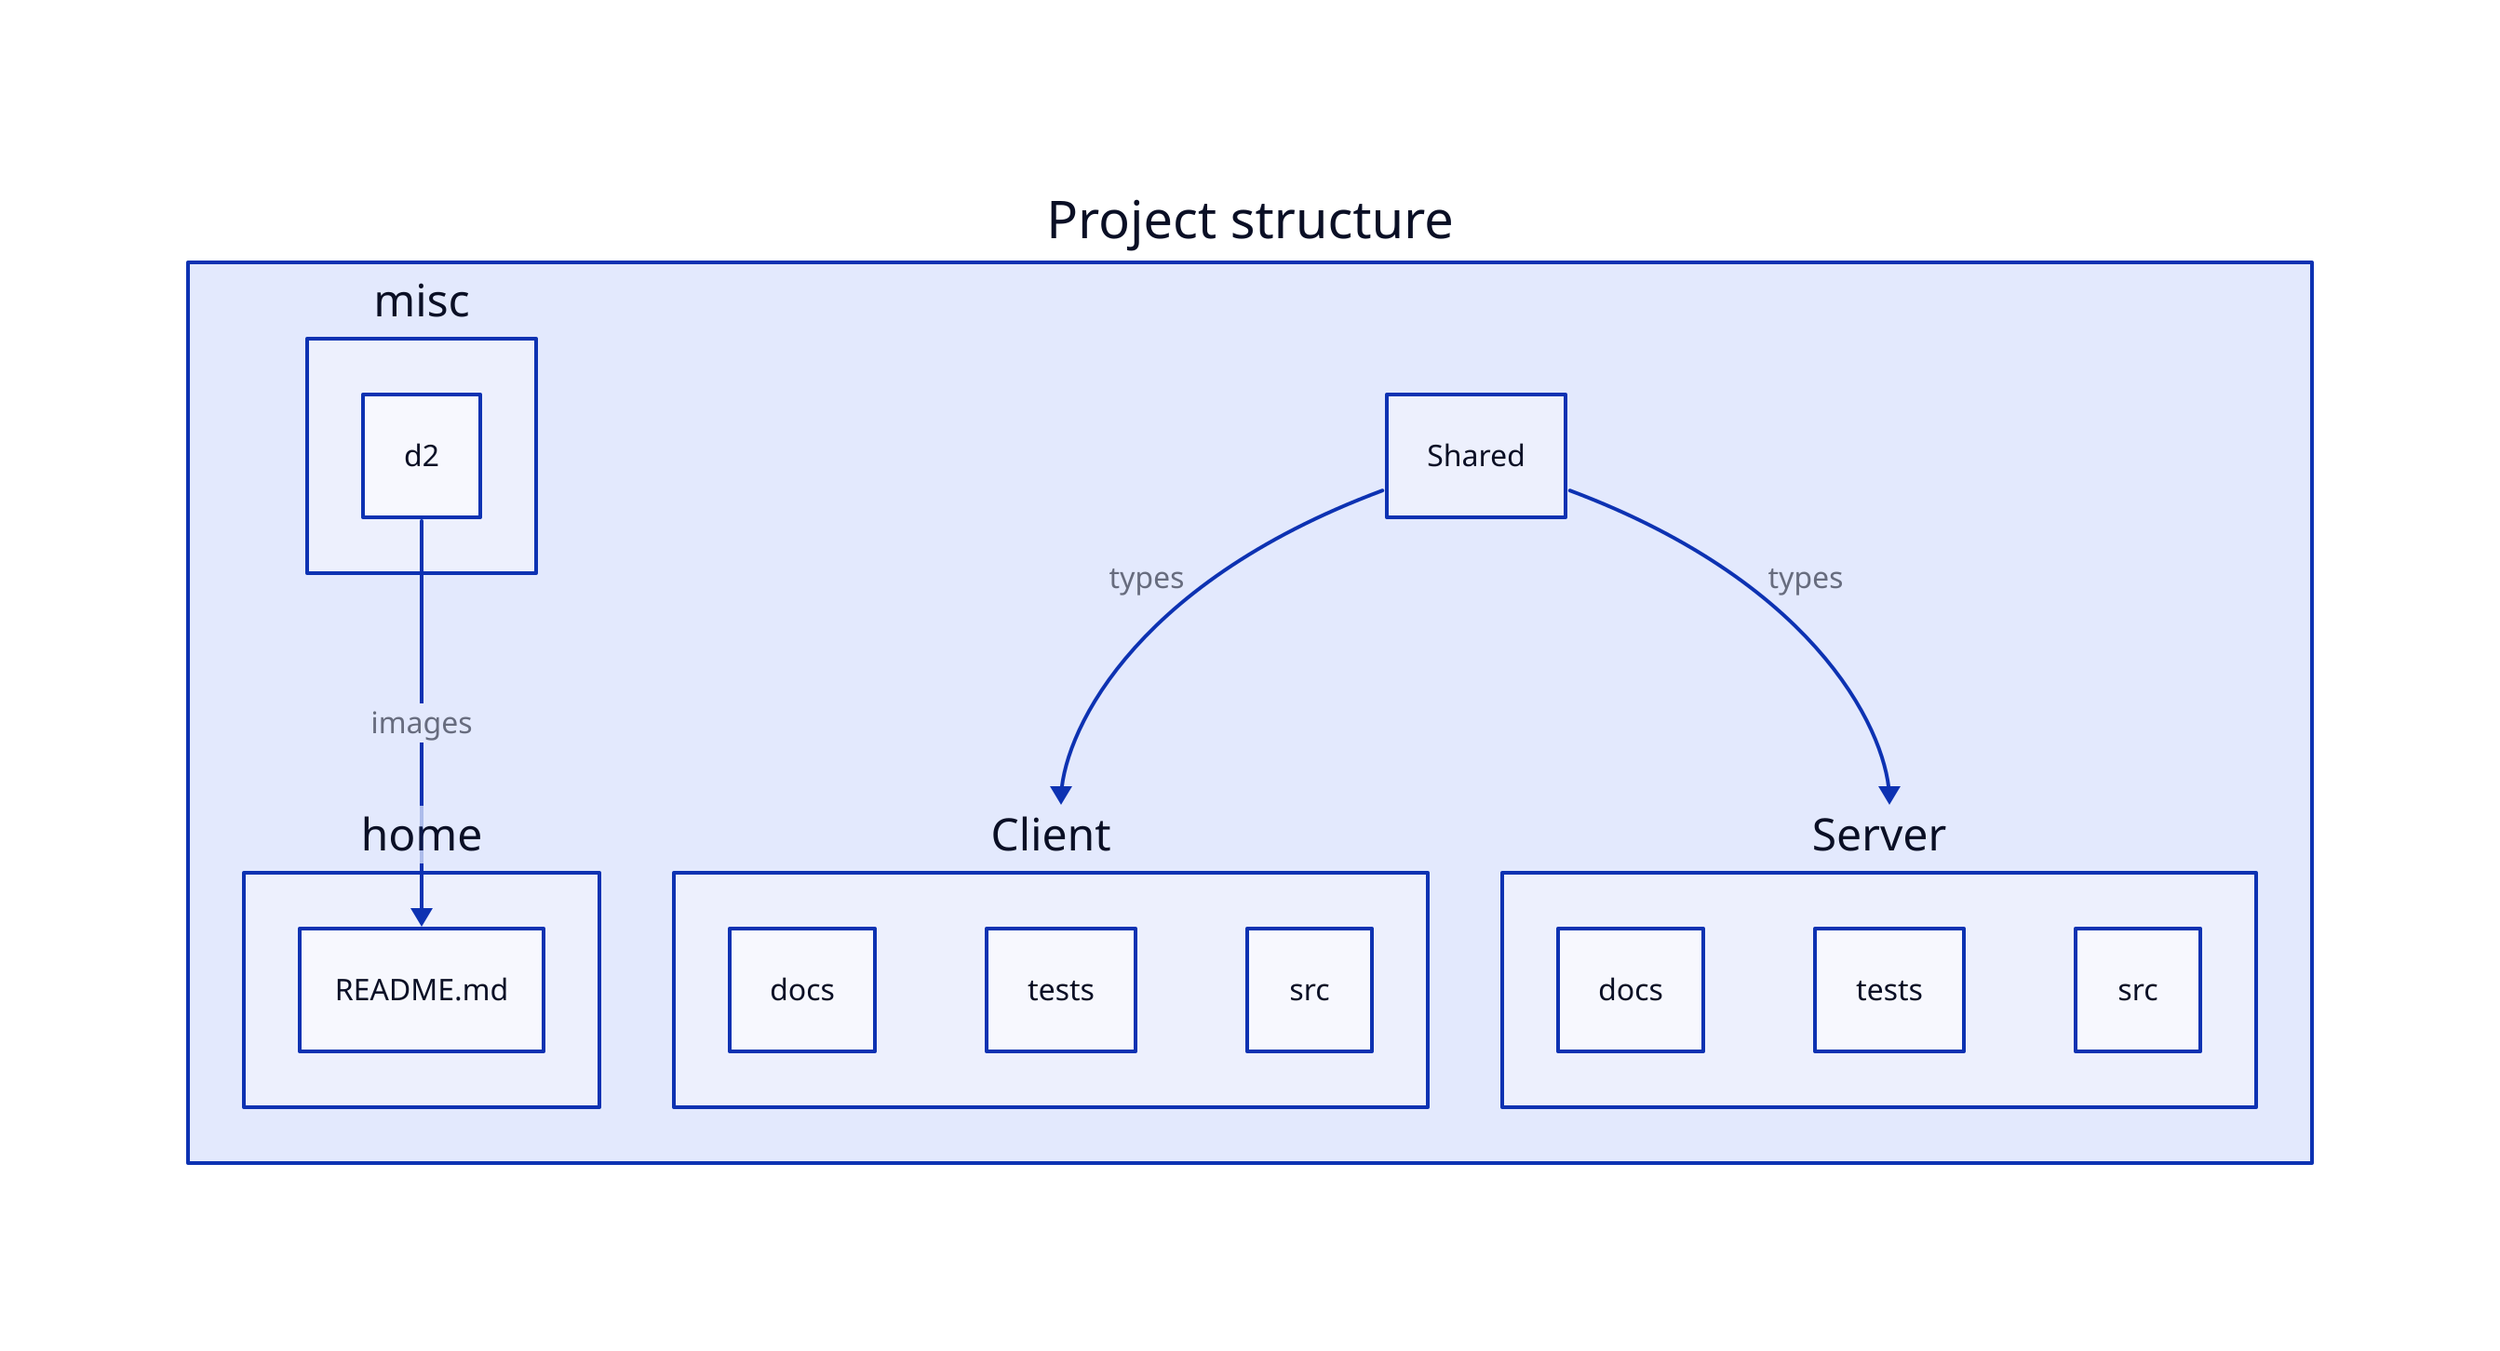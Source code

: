 Project structure: {
  misc: {
    d2
  }
  home: {
    "README.md"
  }
  misc.d2 -> home."README.md": images
  Client: {
    docs
    tests
    src
  }
  Server: {
    docs
    tests
    src
  }
  Client <- Shared -> Server: types
}
